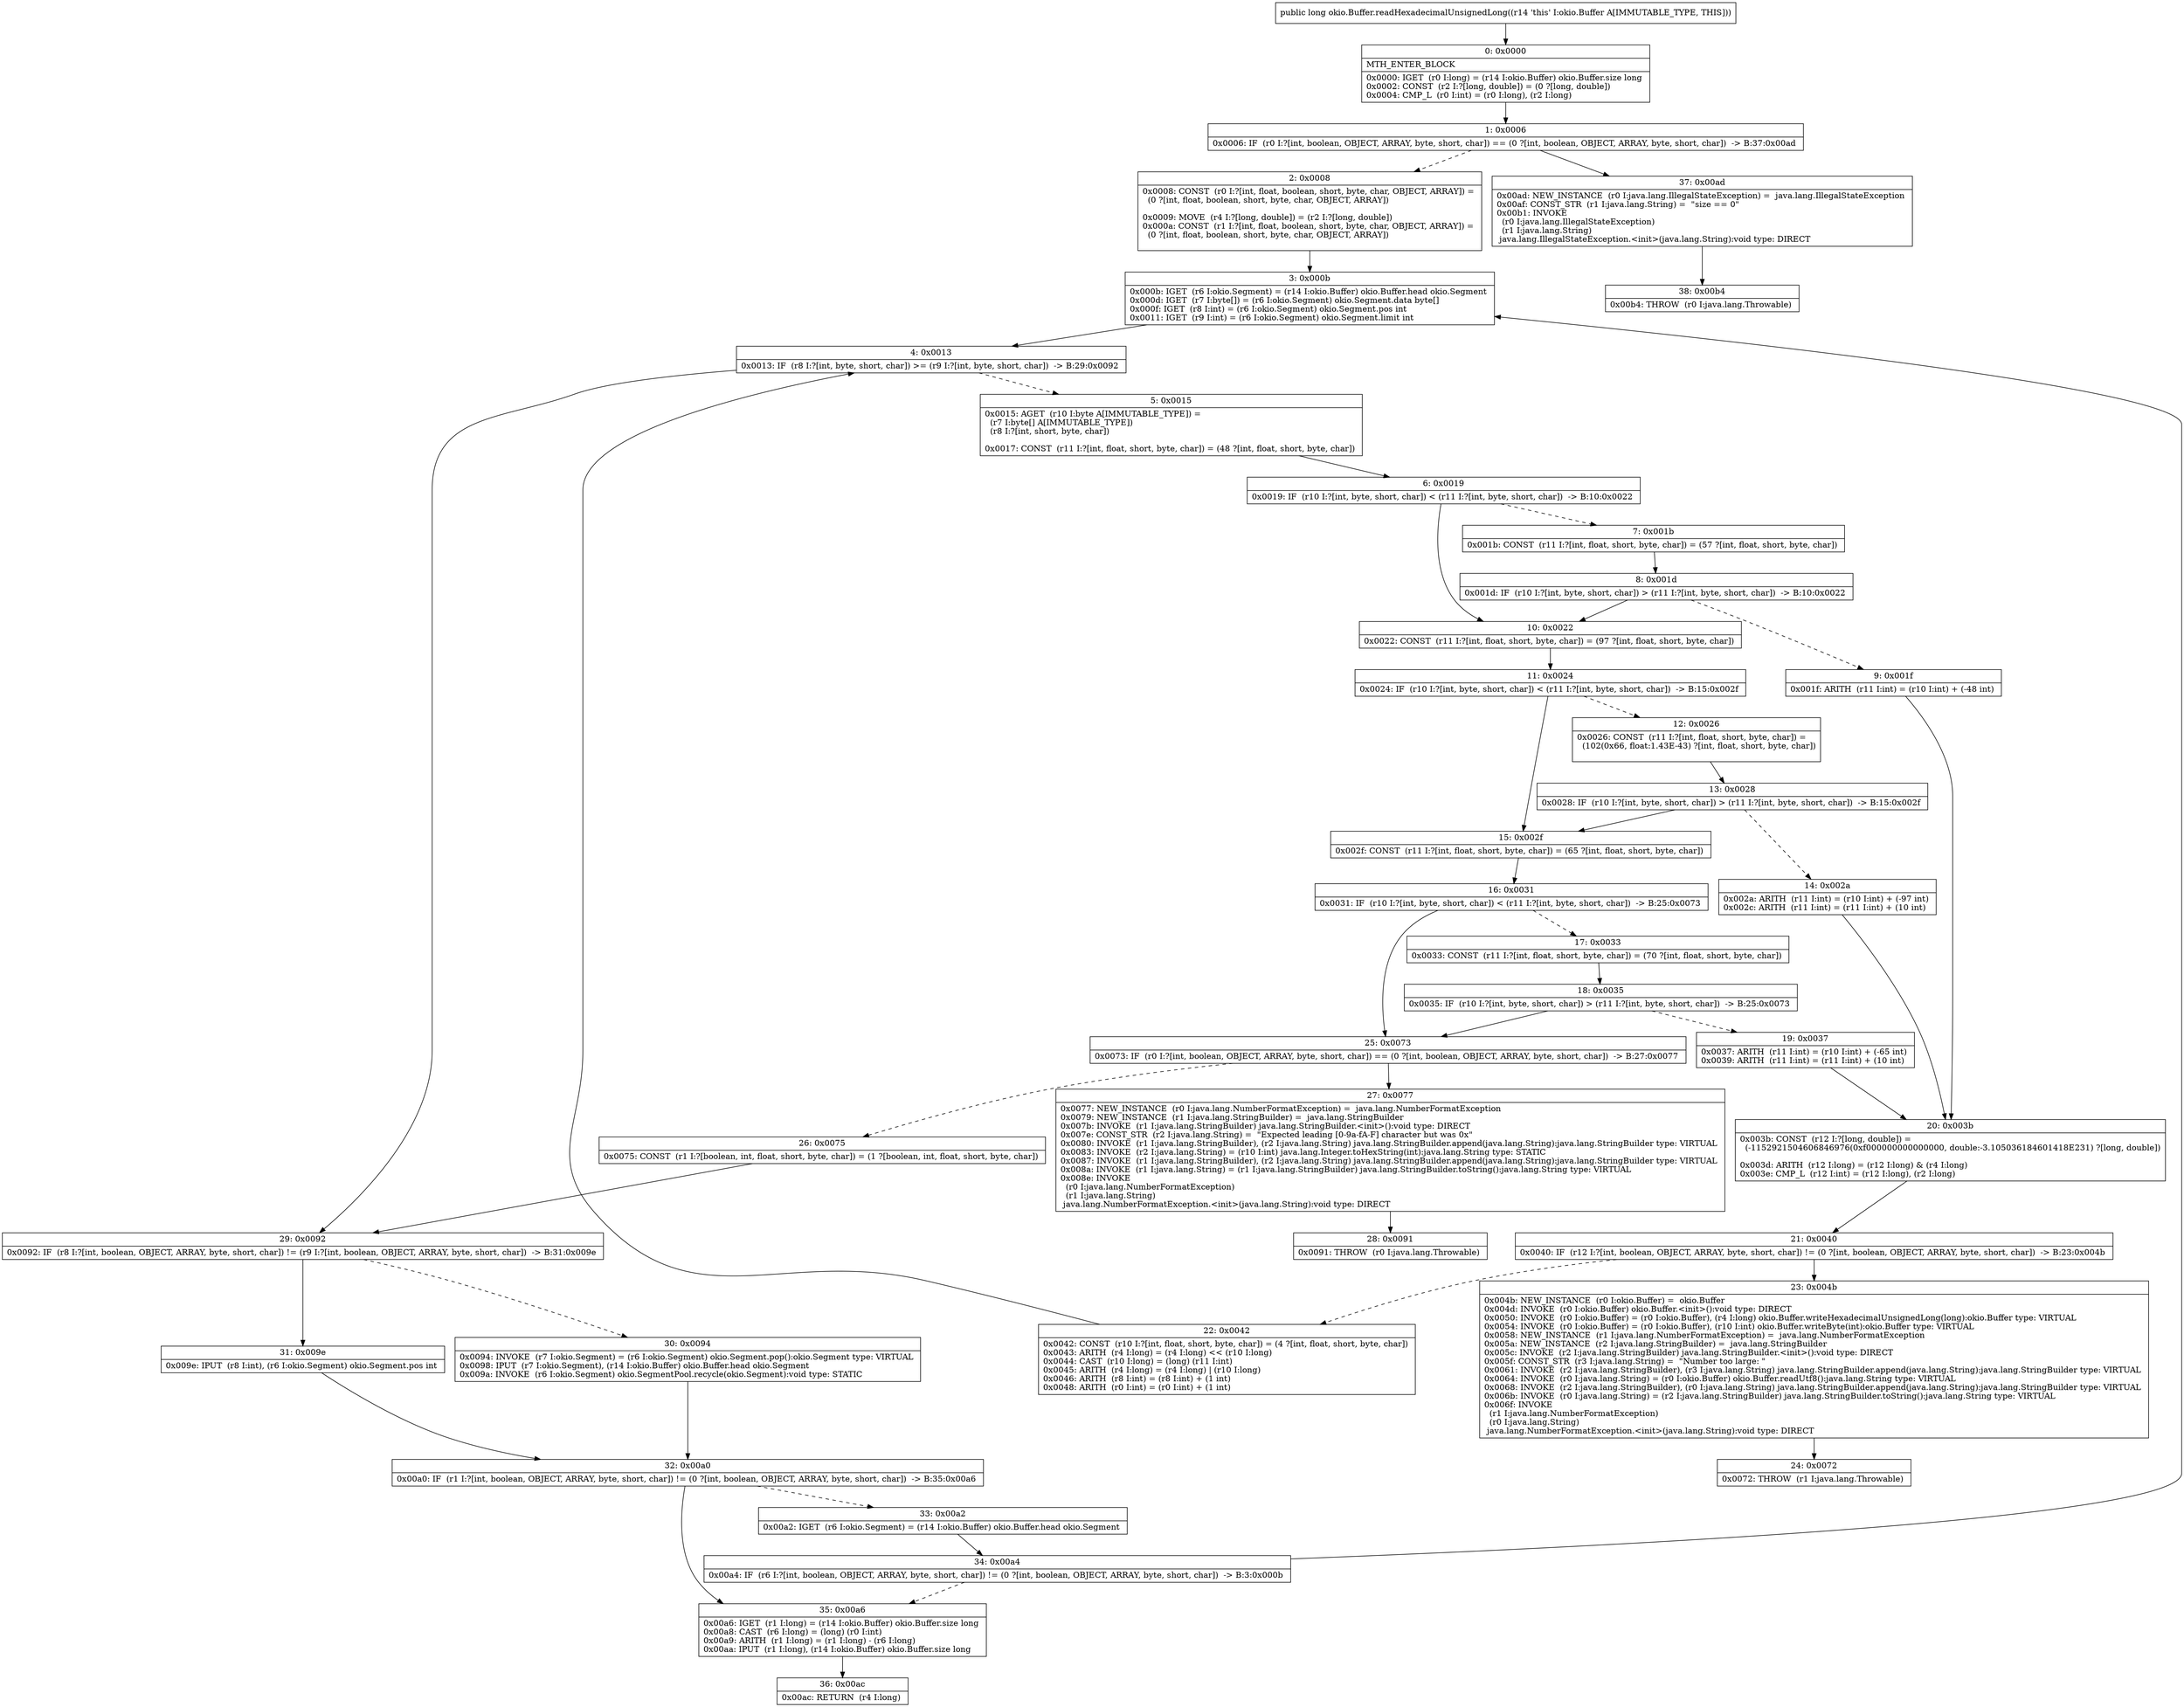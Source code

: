 digraph "CFG forokio.Buffer.readHexadecimalUnsignedLong()J" {
Node_0 [shape=record,label="{0\:\ 0x0000|MTH_ENTER_BLOCK\l|0x0000: IGET  (r0 I:long) = (r14 I:okio.Buffer) okio.Buffer.size long \l0x0002: CONST  (r2 I:?[long, double]) = (0 ?[long, double]) \l0x0004: CMP_L  (r0 I:int) = (r0 I:long), (r2 I:long) \l}"];
Node_1 [shape=record,label="{1\:\ 0x0006|0x0006: IF  (r0 I:?[int, boolean, OBJECT, ARRAY, byte, short, char]) == (0 ?[int, boolean, OBJECT, ARRAY, byte, short, char])  \-\> B:37:0x00ad \l}"];
Node_2 [shape=record,label="{2\:\ 0x0008|0x0008: CONST  (r0 I:?[int, float, boolean, short, byte, char, OBJECT, ARRAY]) = \l  (0 ?[int, float, boolean, short, byte, char, OBJECT, ARRAY])\l \l0x0009: MOVE  (r4 I:?[long, double]) = (r2 I:?[long, double]) \l0x000a: CONST  (r1 I:?[int, float, boolean, short, byte, char, OBJECT, ARRAY]) = \l  (0 ?[int, float, boolean, short, byte, char, OBJECT, ARRAY])\l \l}"];
Node_3 [shape=record,label="{3\:\ 0x000b|0x000b: IGET  (r6 I:okio.Segment) = (r14 I:okio.Buffer) okio.Buffer.head okio.Segment \l0x000d: IGET  (r7 I:byte[]) = (r6 I:okio.Segment) okio.Segment.data byte[] \l0x000f: IGET  (r8 I:int) = (r6 I:okio.Segment) okio.Segment.pos int \l0x0011: IGET  (r9 I:int) = (r6 I:okio.Segment) okio.Segment.limit int \l}"];
Node_4 [shape=record,label="{4\:\ 0x0013|0x0013: IF  (r8 I:?[int, byte, short, char]) \>= (r9 I:?[int, byte, short, char])  \-\> B:29:0x0092 \l}"];
Node_5 [shape=record,label="{5\:\ 0x0015|0x0015: AGET  (r10 I:byte A[IMMUTABLE_TYPE]) = \l  (r7 I:byte[] A[IMMUTABLE_TYPE])\l  (r8 I:?[int, short, byte, char])\l \l0x0017: CONST  (r11 I:?[int, float, short, byte, char]) = (48 ?[int, float, short, byte, char]) \l}"];
Node_6 [shape=record,label="{6\:\ 0x0019|0x0019: IF  (r10 I:?[int, byte, short, char]) \< (r11 I:?[int, byte, short, char])  \-\> B:10:0x0022 \l}"];
Node_7 [shape=record,label="{7\:\ 0x001b|0x001b: CONST  (r11 I:?[int, float, short, byte, char]) = (57 ?[int, float, short, byte, char]) \l}"];
Node_8 [shape=record,label="{8\:\ 0x001d|0x001d: IF  (r10 I:?[int, byte, short, char]) \> (r11 I:?[int, byte, short, char])  \-\> B:10:0x0022 \l}"];
Node_9 [shape=record,label="{9\:\ 0x001f|0x001f: ARITH  (r11 I:int) = (r10 I:int) + (\-48 int) \l}"];
Node_10 [shape=record,label="{10\:\ 0x0022|0x0022: CONST  (r11 I:?[int, float, short, byte, char]) = (97 ?[int, float, short, byte, char]) \l}"];
Node_11 [shape=record,label="{11\:\ 0x0024|0x0024: IF  (r10 I:?[int, byte, short, char]) \< (r11 I:?[int, byte, short, char])  \-\> B:15:0x002f \l}"];
Node_12 [shape=record,label="{12\:\ 0x0026|0x0026: CONST  (r11 I:?[int, float, short, byte, char]) = \l  (102(0x66, float:1.43E\-43) ?[int, float, short, byte, char])\l \l}"];
Node_13 [shape=record,label="{13\:\ 0x0028|0x0028: IF  (r10 I:?[int, byte, short, char]) \> (r11 I:?[int, byte, short, char])  \-\> B:15:0x002f \l}"];
Node_14 [shape=record,label="{14\:\ 0x002a|0x002a: ARITH  (r11 I:int) = (r10 I:int) + (\-97 int) \l0x002c: ARITH  (r11 I:int) = (r11 I:int) + (10 int) \l}"];
Node_15 [shape=record,label="{15\:\ 0x002f|0x002f: CONST  (r11 I:?[int, float, short, byte, char]) = (65 ?[int, float, short, byte, char]) \l}"];
Node_16 [shape=record,label="{16\:\ 0x0031|0x0031: IF  (r10 I:?[int, byte, short, char]) \< (r11 I:?[int, byte, short, char])  \-\> B:25:0x0073 \l}"];
Node_17 [shape=record,label="{17\:\ 0x0033|0x0033: CONST  (r11 I:?[int, float, short, byte, char]) = (70 ?[int, float, short, byte, char]) \l}"];
Node_18 [shape=record,label="{18\:\ 0x0035|0x0035: IF  (r10 I:?[int, byte, short, char]) \> (r11 I:?[int, byte, short, char])  \-\> B:25:0x0073 \l}"];
Node_19 [shape=record,label="{19\:\ 0x0037|0x0037: ARITH  (r11 I:int) = (r10 I:int) + (\-65 int) \l0x0039: ARITH  (r11 I:int) = (r11 I:int) + (10 int) \l}"];
Node_20 [shape=record,label="{20\:\ 0x003b|0x003b: CONST  (r12 I:?[long, double]) = \l  (\-1152921504606846976(0xf000000000000000, double:\-3.105036184601418E231) ?[long, double])\l \l0x003d: ARITH  (r12 I:long) = (r12 I:long) & (r4 I:long) \l0x003e: CMP_L  (r12 I:int) = (r12 I:long), (r2 I:long) \l}"];
Node_21 [shape=record,label="{21\:\ 0x0040|0x0040: IF  (r12 I:?[int, boolean, OBJECT, ARRAY, byte, short, char]) != (0 ?[int, boolean, OBJECT, ARRAY, byte, short, char])  \-\> B:23:0x004b \l}"];
Node_22 [shape=record,label="{22\:\ 0x0042|0x0042: CONST  (r10 I:?[int, float, short, byte, char]) = (4 ?[int, float, short, byte, char]) \l0x0043: ARITH  (r4 I:long) = (r4 I:long) \<\< (r10 I:long) \l0x0044: CAST  (r10 I:long) = (long) (r11 I:int) \l0x0045: ARITH  (r4 I:long) = (r4 I:long) \| (r10 I:long) \l0x0046: ARITH  (r8 I:int) = (r8 I:int) + (1 int) \l0x0048: ARITH  (r0 I:int) = (r0 I:int) + (1 int) \l}"];
Node_23 [shape=record,label="{23\:\ 0x004b|0x004b: NEW_INSTANCE  (r0 I:okio.Buffer) =  okio.Buffer \l0x004d: INVOKE  (r0 I:okio.Buffer) okio.Buffer.\<init\>():void type: DIRECT \l0x0050: INVOKE  (r0 I:okio.Buffer) = (r0 I:okio.Buffer), (r4 I:long) okio.Buffer.writeHexadecimalUnsignedLong(long):okio.Buffer type: VIRTUAL \l0x0054: INVOKE  (r0 I:okio.Buffer) = (r0 I:okio.Buffer), (r10 I:int) okio.Buffer.writeByte(int):okio.Buffer type: VIRTUAL \l0x0058: NEW_INSTANCE  (r1 I:java.lang.NumberFormatException) =  java.lang.NumberFormatException \l0x005a: NEW_INSTANCE  (r2 I:java.lang.StringBuilder) =  java.lang.StringBuilder \l0x005c: INVOKE  (r2 I:java.lang.StringBuilder) java.lang.StringBuilder.\<init\>():void type: DIRECT \l0x005f: CONST_STR  (r3 I:java.lang.String) =  \"Number too large: \" \l0x0061: INVOKE  (r2 I:java.lang.StringBuilder), (r3 I:java.lang.String) java.lang.StringBuilder.append(java.lang.String):java.lang.StringBuilder type: VIRTUAL \l0x0064: INVOKE  (r0 I:java.lang.String) = (r0 I:okio.Buffer) okio.Buffer.readUtf8():java.lang.String type: VIRTUAL \l0x0068: INVOKE  (r2 I:java.lang.StringBuilder), (r0 I:java.lang.String) java.lang.StringBuilder.append(java.lang.String):java.lang.StringBuilder type: VIRTUAL \l0x006b: INVOKE  (r0 I:java.lang.String) = (r2 I:java.lang.StringBuilder) java.lang.StringBuilder.toString():java.lang.String type: VIRTUAL \l0x006f: INVOKE  \l  (r1 I:java.lang.NumberFormatException)\l  (r0 I:java.lang.String)\l java.lang.NumberFormatException.\<init\>(java.lang.String):void type: DIRECT \l}"];
Node_24 [shape=record,label="{24\:\ 0x0072|0x0072: THROW  (r1 I:java.lang.Throwable) \l}"];
Node_25 [shape=record,label="{25\:\ 0x0073|0x0073: IF  (r0 I:?[int, boolean, OBJECT, ARRAY, byte, short, char]) == (0 ?[int, boolean, OBJECT, ARRAY, byte, short, char])  \-\> B:27:0x0077 \l}"];
Node_26 [shape=record,label="{26\:\ 0x0075|0x0075: CONST  (r1 I:?[boolean, int, float, short, byte, char]) = (1 ?[boolean, int, float, short, byte, char]) \l}"];
Node_27 [shape=record,label="{27\:\ 0x0077|0x0077: NEW_INSTANCE  (r0 I:java.lang.NumberFormatException) =  java.lang.NumberFormatException \l0x0079: NEW_INSTANCE  (r1 I:java.lang.StringBuilder) =  java.lang.StringBuilder \l0x007b: INVOKE  (r1 I:java.lang.StringBuilder) java.lang.StringBuilder.\<init\>():void type: DIRECT \l0x007e: CONST_STR  (r2 I:java.lang.String) =  \"Expected leading [0\-9a\-fA\-F] character but was 0x\" \l0x0080: INVOKE  (r1 I:java.lang.StringBuilder), (r2 I:java.lang.String) java.lang.StringBuilder.append(java.lang.String):java.lang.StringBuilder type: VIRTUAL \l0x0083: INVOKE  (r2 I:java.lang.String) = (r10 I:int) java.lang.Integer.toHexString(int):java.lang.String type: STATIC \l0x0087: INVOKE  (r1 I:java.lang.StringBuilder), (r2 I:java.lang.String) java.lang.StringBuilder.append(java.lang.String):java.lang.StringBuilder type: VIRTUAL \l0x008a: INVOKE  (r1 I:java.lang.String) = (r1 I:java.lang.StringBuilder) java.lang.StringBuilder.toString():java.lang.String type: VIRTUAL \l0x008e: INVOKE  \l  (r0 I:java.lang.NumberFormatException)\l  (r1 I:java.lang.String)\l java.lang.NumberFormatException.\<init\>(java.lang.String):void type: DIRECT \l}"];
Node_28 [shape=record,label="{28\:\ 0x0091|0x0091: THROW  (r0 I:java.lang.Throwable) \l}"];
Node_29 [shape=record,label="{29\:\ 0x0092|0x0092: IF  (r8 I:?[int, boolean, OBJECT, ARRAY, byte, short, char]) != (r9 I:?[int, boolean, OBJECT, ARRAY, byte, short, char])  \-\> B:31:0x009e \l}"];
Node_30 [shape=record,label="{30\:\ 0x0094|0x0094: INVOKE  (r7 I:okio.Segment) = (r6 I:okio.Segment) okio.Segment.pop():okio.Segment type: VIRTUAL \l0x0098: IPUT  (r7 I:okio.Segment), (r14 I:okio.Buffer) okio.Buffer.head okio.Segment \l0x009a: INVOKE  (r6 I:okio.Segment) okio.SegmentPool.recycle(okio.Segment):void type: STATIC \l}"];
Node_31 [shape=record,label="{31\:\ 0x009e|0x009e: IPUT  (r8 I:int), (r6 I:okio.Segment) okio.Segment.pos int \l}"];
Node_32 [shape=record,label="{32\:\ 0x00a0|0x00a0: IF  (r1 I:?[int, boolean, OBJECT, ARRAY, byte, short, char]) != (0 ?[int, boolean, OBJECT, ARRAY, byte, short, char])  \-\> B:35:0x00a6 \l}"];
Node_33 [shape=record,label="{33\:\ 0x00a2|0x00a2: IGET  (r6 I:okio.Segment) = (r14 I:okio.Buffer) okio.Buffer.head okio.Segment \l}"];
Node_34 [shape=record,label="{34\:\ 0x00a4|0x00a4: IF  (r6 I:?[int, boolean, OBJECT, ARRAY, byte, short, char]) != (0 ?[int, boolean, OBJECT, ARRAY, byte, short, char])  \-\> B:3:0x000b \l}"];
Node_35 [shape=record,label="{35\:\ 0x00a6|0x00a6: IGET  (r1 I:long) = (r14 I:okio.Buffer) okio.Buffer.size long \l0x00a8: CAST  (r6 I:long) = (long) (r0 I:int) \l0x00a9: ARITH  (r1 I:long) = (r1 I:long) \- (r6 I:long) \l0x00aa: IPUT  (r1 I:long), (r14 I:okio.Buffer) okio.Buffer.size long \l}"];
Node_36 [shape=record,label="{36\:\ 0x00ac|0x00ac: RETURN  (r4 I:long) \l}"];
Node_37 [shape=record,label="{37\:\ 0x00ad|0x00ad: NEW_INSTANCE  (r0 I:java.lang.IllegalStateException) =  java.lang.IllegalStateException \l0x00af: CONST_STR  (r1 I:java.lang.String) =  \"size == 0\" \l0x00b1: INVOKE  \l  (r0 I:java.lang.IllegalStateException)\l  (r1 I:java.lang.String)\l java.lang.IllegalStateException.\<init\>(java.lang.String):void type: DIRECT \l}"];
Node_38 [shape=record,label="{38\:\ 0x00b4|0x00b4: THROW  (r0 I:java.lang.Throwable) \l}"];
MethodNode[shape=record,label="{public long okio.Buffer.readHexadecimalUnsignedLong((r14 'this' I:okio.Buffer A[IMMUTABLE_TYPE, THIS])) }"];
MethodNode -> Node_0;
Node_0 -> Node_1;
Node_1 -> Node_2[style=dashed];
Node_1 -> Node_37;
Node_2 -> Node_3;
Node_3 -> Node_4;
Node_4 -> Node_5[style=dashed];
Node_4 -> Node_29;
Node_5 -> Node_6;
Node_6 -> Node_7[style=dashed];
Node_6 -> Node_10;
Node_7 -> Node_8;
Node_8 -> Node_9[style=dashed];
Node_8 -> Node_10;
Node_9 -> Node_20;
Node_10 -> Node_11;
Node_11 -> Node_12[style=dashed];
Node_11 -> Node_15;
Node_12 -> Node_13;
Node_13 -> Node_14[style=dashed];
Node_13 -> Node_15;
Node_14 -> Node_20;
Node_15 -> Node_16;
Node_16 -> Node_17[style=dashed];
Node_16 -> Node_25;
Node_17 -> Node_18;
Node_18 -> Node_19[style=dashed];
Node_18 -> Node_25;
Node_19 -> Node_20;
Node_20 -> Node_21;
Node_21 -> Node_22[style=dashed];
Node_21 -> Node_23;
Node_22 -> Node_4;
Node_23 -> Node_24;
Node_25 -> Node_26[style=dashed];
Node_25 -> Node_27;
Node_26 -> Node_29;
Node_27 -> Node_28;
Node_29 -> Node_30[style=dashed];
Node_29 -> Node_31;
Node_30 -> Node_32;
Node_31 -> Node_32;
Node_32 -> Node_33[style=dashed];
Node_32 -> Node_35;
Node_33 -> Node_34;
Node_34 -> Node_3;
Node_34 -> Node_35[style=dashed];
Node_35 -> Node_36;
Node_37 -> Node_38;
}


